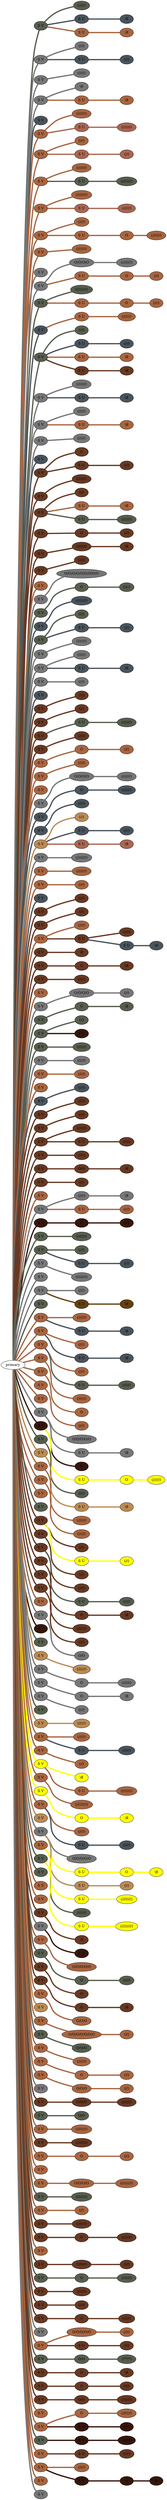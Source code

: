 graph {
 graph [rankdir=LR]
"primary" -- "1" [penwidth=5,color="#575E4E"]
"1" [label="S V", style=filled, fillcolor="#575E4E"]
"1" -- "1:0" [penwidth=5,color="#575E4E"]
"1:0" [label="(/////)", style=filled, fillcolor="#575E4E"]
"1" -- "1s1" [penwidth=5,color="#4A545C"]
"1s1" [label="S U", style=filled, fillcolor="#4A545C"]
"1s1" -- "1s1:0" [penwidth=5,color="#4A545C"]
"1s1:0" [label="/8", style=filled, fillcolor="#4A545C"]
"1" -- "1s2" [penwidth=5,color="#A86540"]
"1s2" [label="S U", style=filled, fillcolor="#A86540"]
"1s2" -- "1s2:0" [penwidth=5,color="#A86540"]
"1s2:0" [label="/8", style=filled, fillcolor="#A86540"]
"primary" -- "2" [penwidth=5,color="#777777"]
"2" [label="S V", style=filled, fillcolor="#777777"]
"2" -- "2:0" [penwidth=5,color="#777777"]
"2:0" [label="(///)", style=filled, fillcolor="#777777"]
"2" -- "2s1" [penwidth=5,color="#4A545C"]
"2s1" [label="S U", style=filled, fillcolor="#4A545C"]
"2s1" -- "2s1:0" [penwidth=5,color="#4A545C"]
"2s1:0" [label="(//)", style=filled, fillcolor="#4A545C"]
"primary" -- "3" [penwidth=5,color="#777777"]
"3" [label="S V", style=filled, fillcolor="#777777"]
"3" -- "3:0" [penwidth=5,color="#777777"]
"3:0" [label="(/////)", style=filled, fillcolor="#777777"]
"primary" -- "4" [penwidth=5,color="#777777"]
"4" [label="S V", style=filled, fillcolor="#777777"]
"4" -- "4:0" [penwidth=5,color="#777777"]
"4:0" [label="\\8", style=filled, fillcolor="#777777"]
"4" -- "4s1" [penwidth=5,color="#A86540"]
"4s1" [label="S U", style=filled, fillcolor="#A86540"]
"4s1" -- "4s1:0" [penwidth=5,color="#A86540"]
"4s1:0" [label="\\8", style=filled, fillcolor="#A86540"]
"primary" -- "5" [penwidth=5,color="#4A545C"]
"5" [label="S V", style=filled, fillcolor="#4A545C"]
"primary" -- "6" [penwidth=5,color="#A86540"]
"6" [label="S V", style=filled, fillcolor="#A86540"]
"6" -- "6:0" [penwidth=5,color="#A86540"]
"6:0" [label="(///////)", style=filled, fillcolor="#A86540"]
"6" -- "6s1" [penwidth=5,color="#AA6651"]
"6s1" [label="S U", style=filled, fillcolor="#AA6651"]
"6s1" -- "6s1:0" [penwidth=5,color="#AA6651"]
"6s1:0" [label="(///////)", style=filled, fillcolor="#AA6651"]
"primary" -- "7" [penwidth=5,color="#A86540"]
"7" [label="S V", style=filled, fillcolor="#A86540"]
"7" -- "7:0" [penwidth=5,color="#A86540"]
"7:0" [label="(///)", style=filled, fillcolor="#A86540"]
"7" -- "7s1" [penwidth=5,color="#AA6651"]
"7s1" [label="S U", style=filled, fillcolor="#AA6651"]
"7s1" -- "7s1:0" [penwidth=5,color="#AA6651"]
"7s1:0" [label="(//)", style=filled, fillcolor="#AA6651"]
"primary" -- "8" [penwidth=5,color="#A86540"]
"8" [label="S V", style=filled, fillcolor="#A86540"]
"8" -- "8:0" [penwidth=5,color="#A86540"]
"8:0" [label="(///////)", style=filled, fillcolor="#A86540"]
"8" -- "8s1" [penwidth=5,color="#575E4E"]
"8s1" [label="S U", style=filled, fillcolor="#575E4E"]
"8s1" -- "8s1:0" [penwidth=5,color="#575E4E"]
"8s1:0" [label="(////////)", style=filled, fillcolor="#575E4E"]
"primary" -- "9" [penwidth=5,color="#A86540"]
"9" [label="S V", style=filled, fillcolor="#A86540"]
"9" -- "9:0" [penwidth=5,color="#A86540"]
"9:0" [label="(////////)", style=filled, fillcolor="#A86540"]
"9" -- "9s1" [penwidth=5,color="#AA6651"]
"9s1" [label="S U", style=filled, fillcolor="#AA6651"]
"9s1" -- "9s1:0" [penwidth=5,color="#AA6651"]
"9s1:0" [label="(//////)", style=filled, fillcolor="#AA6651"]
"primary" -- "10" [penwidth=5,color="#A86540"]
"10" [label="S V", style=filled, fillcolor="#A86540"]
"10" -- "10:0" [penwidth=5,color="#A86540"]
"10:0" [label="(////)", style=filled, fillcolor="#A86540"]
"10" -- "10s1" [penwidth=5,color="#A86540"]
"10s1" [label="S U", style=filled, fillcolor="#A86540"]
"10s1" -- "10s1:0" [penwidth=5,color="#A86540"]
"10s1:0" [label="O", style=filled, fillcolor="#A86540"]
"10s1:0" -- "10s1:1" [penwidth=5,color="#A86540"]
"10s1:1" [label="(///////)", style=filled, fillcolor="#A86540"]
"primary" -- "11" [penwidth=5,color="#A86540"]
"11" [label="S V", style=filled, fillcolor="#A86540"]
"11" -- "11:0" [penwidth=5,color="#A86540"]
"11:0" [label="(///////)", style=filled, fillcolor="#A86540"]
"primary" -- "12" [penwidth=5,color="#777777"]
"12" [label="S V", style=filled, fillcolor="#777777"]
"primary" -- "13" [penwidth=5,color="#777777"]
"13" [label="S V", style=filled, fillcolor="#777777"]
"13" -- "13:0" [penwidth=5,color="#777777"]
"13:0" [label="O/O/O/O", style=filled, fillcolor="#777777"]
"13:0" -- "13:1" [penwidth=5,color="#777777"]
"13:1" [label="(////////)", style=filled, fillcolor="#777777"]
"13" -- "13s1" [penwidth=5,color="#A86540"]
"13s1" [label="S U", style=filled, fillcolor="#A86540"]
"13s1" -- "13s1:0" [penwidth=5,color="#A86540"]
"13s1:0" [label="O", style=filled, fillcolor="#A86540"]
"13s1:0" -- "13s1:1" [penwidth=5,color="#A86540"]
"13s1:1" [label="(//)", style=filled, fillcolor="#A86540"]
"primary" -- "14" [penwidth=5,color="#575E4E"]
"14" [label="S V", style=filled, fillcolor="#575E4E"]
"14" -- "14:0" [penwidth=5,color="#575E4E"]
"14:0" [label="(/////////)", style=filled, fillcolor="#575E4E"]
"14" -- "14s1" [penwidth=5,color="#A86540"]
"14s1" [label="S U", style=filled, fillcolor="#A86540"]
"14s1" -- "14s1:0" [penwidth=5,color="#A86540"]
"14s1:0" [label="O", style=filled, fillcolor="#A86540"]
"14s1:0" -- "14s1:1" [penwidth=5,color="#A86540"]
"14s1:1" [label="(///)", style=filled, fillcolor="#A86540"]
"primary" -- "15" [penwidth=5,color="#4A545C"]
"15" [label="S V", style=filled, fillcolor="#4A545C"]
"15" -- "15s1" [penwidth=5,color="#A86540"]
"15s1" [label="S U", style=filled, fillcolor="#A86540"]
"15s1" -- "15s1:0" [penwidth=5,color="#A86540"]
"15s1:0" [label="(//////)", style=filled, fillcolor="#A86540"]
"primary" -- "16" [penwidth=5,color="#575E4E"]
"16" [label="S V", style=filled, fillcolor="#575E4E"]
"16" -- "16:0" [penwidth=5,color="#575E4E"]
"16:0" [label="(///)", style=filled, fillcolor="#575E4E"]
"16" -- "16s1" [penwidth=5,color="#4A545C"]
"16s1" [label="S U", style=filled, fillcolor="#4A545C"]
"16s1" -- "16s1:0" [penwidth=5,color="#4A545C"]
"16s1:0" [label="(///)", style=filled, fillcolor="#4A545C"]
"16" -- "16s2" [penwidth=5,color="#A86540"]
"16s2" [label="S U", style=filled, fillcolor="#A86540"]
"16s2" -- "16s2:0" [penwidth=5,color="#A86540"]
"16s2:0" [label="\\8", style=filled, fillcolor="#A86540"]
"16" -- "16s3" [penwidth=5,color="#673923"]
"16s3" [label="S U", style=filled, fillcolor="#673923"]
"16s3" -- "16s3:0" [penwidth=5,color="#673923"]
"16s3:0" [label="\\8", style=filled, fillcolor="#673923"]
"primary" -- "17" [penwidth=5,color="#777777"]
"17" [label="S V", style=filled, fillcolor="#777777"]
"17" -- "17:0" [penwidth=5,color="#777777"]
"17:0" [label="(///////)", style=filled, fillcolor="#777777"]
"17" -- "17s1" [penwidth=5,color="#4A545C"]
"17s1" [label="S U", style=filled, fillcolor="#4A545C"]
"17s1" -- "17s1:0" [penwidth=5,color="#4A545C"]
"17s1:0" [label="\\8", style=filled, fillcolor="#4A545C"]
"primary" -- "18" [penwidth=5,color="#777777"]
"18" [label="S V", style=filled, fillcolor="#777777"]
"18" -- "18:0" [penwidth=5,color="#777777"]
"18:0" [label="(/////)", style=filled, fillcolor="#777777"]
"18" -- "18s1" [penwidth=5,color="#A86540"]
"18s1" [label="S U", style=filled, fillcolor="#A86540"]
"18s1" -- "18s1:0" [penwidth=5,color="#A86540"]
"18s1:0" [label="\\8", style=filled, fillcolor="#A86540"]
"primary" -- "19" [penwidth=5,color="#777777"]
"19" [label="S V", style=filled, fillcolor="#777777"]
"19" -- "19:0" [penwidth=5,color="#777777"]
"19:0" [label="(/////)", style=filled, fillcolor="#777777"]
"primary" -- "20" [penwidth=5,color="#4A545C"]
"20" [label="S V", style=filled, fillcolor="#4A545C"]
"primary" -- "21" [penwidth=5,color="#673923"]
"21" [label="S V", style=filled, fillcolor="#673923"]
"21" -- "21:0" [penwidth=5,color="#673923"]
"21:0" [label="O", style=filled, fillcolor="#673923"]
"21" -- "21s1" [penwidth=5,color="#673923"]
"21s1" [label="S U", style=filled, fillcolor="#673923"]
"21s1" -- "21s1:0" [penwidth=5,color="#673923"]
"21s1:0" [label="(//)", style=filled, fillcolor="#673923"]
"primary" -- "22" [penwidth=5,color="#673923"]
"22" [label="S V", style=filled, fillcolor="#673923"]
"22" -- "22:0" [penwidth=5,color="#673923"]
"22:0" [label="(///////)", style=filled, fillcolor="#673923"]
"primary" -- "23" [penwidth=5,color="#673923"]
"23" [label="S V", style=filled, fillcolor="#673923"]
"23" -- "23:0" [penwidth=5,color="#673923"]
"23:0" [label="(//)", style=filled, fillcolor="#673923"]
"23" -- "23s1" [penwidth=5,color="#A86540"]
"23s1" [label="S U", style=filled, fillcolor="#A86540"]
"23s1" -- "23s1:0" [penwidth=5,color="#A86540"]
"23s1:0" [label="\\8", style=filled, fillcolor="#A86540"]
"23" -- "23s2" [penwidth=5,color="#575E4E"]
"23s2" [label="S U", style=filled, fillcolor="#575E4E"]
"23s2" -- "23s2:0" [penwidth=5,color="#575E4E"]
"23s2:0" [label="(///////)", style=filled, fillcolor="#575E4E"]
"primary" -- "24" [penwidth=5,color="#673923"]
"24" [label="S V", style=filled, fillcolor="#673923"]
"24" -- "24:0" [penwidth=5,color="#673923"]
"24:0" [label="O", style=filled, fillcolor="#673923"]
"24:0" -- "24:1" [penwidth=5,color="#673923"]
"24:1" [label="(//)", style=filled, fillcolor="#673923"]
"primary" -- "25" [penwidth=5,color="#673923"]
"25" [label="S V", style=filled, fillcolor="#673923"]
"25" -- "25:0" [penwidth=5,color="#673923"]
"25:0" [label="O/O/O", style=filled, fillcolor="#673923"]
"25:0" -- "25:1" [penwidth=5,color="#673923"]
"25:1" [label="\\8", style=filled, fillcolor="#673923"]
"primary" -- "26" [penwidth=5,color="#673923"]
"26" [label="S V", style=filled, fillcolor="#673923"]
"26" -- "26:0" [penwidth=5,color="#673923"]
"26:0" [label="(////)", style=filled, fillcolor="#673923"]
"primary" -- "27" [penwidth=5,color="#A86540"]
"27" [label="S V", style=filled, fillcolor="#A86540"]
"primary" -- "28" [penwidth=5,color="#777777"]
"28" [label="S V", style=filled, fillcolor="#777777"]
"28" -- "28:0" [penwidth=5,color="#777777"]
"28:0" [label="O/O/O/O/O/O/O/O/O", style=filled, fillcolor="#777777"]
"primary" -- "29" [penwidth=5,color="#575E4E"]
"29" [label="S V", style=filled, fillcolor="#575E4E"]
"29" -- "29:0" [penwidth=5,color="#575E4E"]
"29:0" [label="O", style=filled, fillcolor="#575E4E"]
"29:0" -- "29:1" [penwidth=5,color="#575E4E"]
"29:1" [label="(////)", style=filled, fillcolor="#575E4E"]
"primary" -- "30" [penwidth=5,color="#4A545C"]
"30" [label="S V", style=filled, fillcolor="#4A545C"]
"30" -- "30:0" [penwidth=5,color="#4A545C"]
"30:0" [label="(////////)", style=filled, fillcolor="#4A545C"]
"primary" -- "31" [penwidth=5,color="#575E4E"]
"31" [label="S V", style=filled, fillcolor="#575E4E"]
"31" -- "31:0" [penwidth=5,color="#575E4E"]
"31:0" [label="(///)", style=filled, fillcolor="#575E4E"]
"31" -- "31s1" [penwidth=5,color="#4A545C"]
"31s1" [label="S U", style=filled, fillcolor="#4A545C"]
"31s1" -- "31s1:0" [penwidth=5,color="#4A545C"]
"31s1:0" [label="(//)", style=filled, fillcolor="#4A545C"]
"primary" -- "32" [penwidth=5,color="#777777"]
"32" [label="S V", style=filled, fillcolor="#777777"]
"32" -- "32:0" [penwidth=5,color="#777777"]
"32:0" [label="(///////)", style=filled, fillcolor="#777777"]
"primary" -- "33" [penwidth=5,color="#777777"]
"33" [label="S V", style=filled, fillcolor="#777777"]
"33" -- "33:0" [penwidth=5,color="#777777"]
"33:0" [label="(/////)", style=filled, fillcolor="#777777"]
"33" -- "33s1" [penwidth=5,color="#4A545C"]
"33s1" [label="S U", style=filled, fillcolor="#4A545C"]
"33s1" -- "33s1:0" [penwidth=5,color="#4A545C"]
"33s1:0" [label="/8", style=filled, fillcolor="#4A545C"]
"primary" -- "34" [penwidth=5,color="#777777"]
"34" [label="S V", style=filled, fillcolor="#777777"]
"34" -- "34:0" [penwidth=5,color="#777777"]
"34:0" [label="(///)", style=filled, fillcolor="#777777"]
"primary" -- "35" [penwidth=5,color="#4A545C"]
"35" [label="S V", style=filled, fillcolor="#4A545C"]
"primary" -- "36" [penwidth=5,color="#673923"]
"36" [label="S V", style=filled, fillcolor="#673923"]
"36" -- "36:0" [penwidth=5,color="#673923"]
"36:0" [label="(///)", style=filled, fillcolor="#673923"]
"primary" -- "37" [penwidth=5,color="#673923"]
"37" [label="S V", style=filled, fillcolor="#673923"]
"37" -- "37:0" [penwidth=5,color="#673923"]
"37:0" [label="(//)", style=filled, fillcolor="#673923"]
"primary" -- "38" [penwidth=5,color="#673923"]
"38" [label="S V", style=filled, fillcolor="#673923"]
"38" -- "38s1" [penwidth=5,color="#575E4E"]
"38s1" [label="S U", style=filled, fillcolor="#575E4E"]
"38s1" -- "38s1:0" [penwidth=5,color="#575E4E"]
"38s1:0" [label="(///////)", style=filled, fillcolor="#575E4E"]
"primary" -- "39" [penwidth=5,color="#673923"]
"39" [label="S V", style=filled, fillcolor="#673923"]
"39" -- "39:0" [penwidth=5,color="#673923"]
"39:0" [label="(////)", style=filled, fillcolor="#673923"]
"primary" -- "40" [penwidth=5,color="#A86540"]
"40" [label="S V", style=filled, fillcolor="#A86540"]
"40" -- "40:0" [penwidth=5,color="#A86540"]
"40:0" [label="O", style=filled, fillcolor="#A86540"]
"40:0" -- "40:1" [penwidth=5,color="#A86540"]
"40:1" [label="(//)", style=filled, fillcolor="#A86540"]
"primary" -- "41" [penwidth=5,color="#A86540"]
"41" [label="S V", style=filled, fillcolor="#A86540"]
"41" -- "41:0" [penwidth=5,color="#A86540"]
"41:0" [label="(////)", style=filled, fillcolor="#A86540"]
"primary" -- "42" [penwidth=5,color="#A86540"]
"42" [label="S V", style=filled, fillcolor="#A86540"]
"primary" -- "43" [penwidth=5,color="#777777"]
"43" [label="S V", style=filled, fillcolor="#777777"]
"43" -- "43:0" [penwidth=5,color="#777777"]
"43:0" [label="O/O/O/O", style=filled, fillcolor="#777777"]
"43:0" -- "43:1" [penwidth=5,color="#777777"]
"43:1" [label="(///////)", style=filled, fillcolor="#777777"]
"primary" -- "44" [penwidth=5,color="#4A545C"]
"44" [label="S V", style=filled, fillcolor="#4A545C"]
"44" -- "44:0" [penwidth=5,color="#4A545C"]
"44:0" [label="O", style=filled, fillcolor="#4A545C"]
"44:0" -- "44:1" [penwidth=5,color="#4A545C"]
"44:1" [label="(//////)", style=filled, fillcolor="#4A545C"]
"primary" -- "45" [penwidth=5,color="#4A545C"]
"45" [label="S V", style=filled, fillcolor="#4A545C"]
"45" -- "45:0" [penwidth=5,color="#4A545C"]
"45:0" [label="(////)", style=filled, fillcolor="#4A545C"]
"primary" -- "46" [penwidth=5,color="#BB8B54"]
"46" [label="S V", style=filled, fillcolor="#BB8B54"]
"46" -- "46:0" [penwidth=5,color="#BB8B54"]
"46:0" [label="(//)", style=filled, fillcolor="#BB8B54"]
"46" -- "46s1" [penwidth=5,color="#4A545C"]
"46s1" [label="S U", style=filled, fillcolor="#4A545C"]
"46s1" -- "46s1:0" [penwidth=5,color="#4A545C"]
"46s1:0" [label="(///)", style=filled, fillcolor="#4A545C"]
"46" -- "46s2" [penwidth=5,color="#AA6651"]
"46s2" [label="S U", style=filled, fillcolor="#AA6651"]
"46s2" -- "46s2:0" [penwidth=5,color="#AA6651"]
"46s2:0" [label="\\8", style=filled, fillcolor="#AA6651"]
"primary" -- "47" [penwidth=5,color="#777777"]
"47" [label="S V", style=filled, fillcolor="#777777"]
"47" -- "47:0" [penwidth=5,color="#777777"]
"47:0" [label="(////////)", style=filled, fillcolor="#777777"]
"primary" -- "48" [penwidth=5,color="#A86540"]
"48" [label="S V", style=filled, fillcolor="#A86540"]
"48" -- "48:0" [penwidth=5,color="#A86540"]
"48:0" [label="(///////)", style=filled, fillcolor="#A86540"]
"primary" -- "49" [penwidth=5,color="#A86540"]
"49" [label="S V", style=filled, fillcolor="#A86540"]
"49" -- "49:0" [penwidth=5,color="#A86540"]
"49:0" [label="(///)", style=filled, fillcolor="#A86540"]
"primary" -- "50" [penwidth=5,color="#4A545C"]
"50" [label="S V", style=filled, fillcolor="#4A545C"]
"primary" -- "51" [penwidth=5,color="#673923"]
"51" [label="S V", style=filled, fillcolor="#673923"]
"51" -- "51:0" [penwidth=5,color="#673923"]
"51:0" [label="(///)", style=filled, fillcolor="#673923"]
"primary" -- "52" [penwidth=5,color="#673923"]
"52" [label="S V", style=filled, fillcolor="#673923"]
"52" -- "52:0" [penwidth=5,color="#673923"]
"52:0" [label="(//)", style=filled, fillcolor="#673923"]
"primary" -- "53" [penwidth=5,color="#A86540"]
"53" [label="S V", style=filled, fillcolor="#A86540"]
"53" -- "53:0" [penwidth=5,color="#A86540"]
"53:0" [label="(////)", style=filled, fillcolor="#A86540"]
"53" -- "53s1" [penwidth=5,color="#673923"]
"53s1" [label="S U", style=filled, fillcolor="#673923"]
"53s1" -- "53s1:0" [penwidth=5,color="#673923"]
"53s1:0" [label="(////)", style=filled, fillcolor="#673923"]
"53s1" -- "53s1s1" [penwidth=5,color="#4A545C"]
"53s1s1" [label="S U", style=filled, fillcolor="#4A545C"]
"53s1s1" -- "53s1s1:0" [penwidth=5,color="#4A545C"]
"53s1s1:0" [label="\\8", style=filled, fillcolor="#4A545C"]
"primary" -- "54" [penwidth=5,color="#673923"]
"54" [label="S V", style=filled, fillcolor="#673923"]
"54" -- "54:0" [penwidth=5,color="#673923"]
"54:0" [label="\\8", style=filled, fillcolor="#673923"]
"primary" -- "55" [penwidth=5,color="#673923"]
"55" [label="S V", style=filled, fillcolor="#673923"]
"55" -- "55:0" [penwidth=5,color="#673923"]
"55:0" [label="O", style=filled, fillcolor="#673923"]
"55:0" -- "55:1" [penwidth=5,color="#673923"]
"55:1" [label="\\8", style=filled, fillcolor="#673923"]
"primary" -- "56" [penwidth=5,color="#673923"]
"56" [label="S V", style=filled, fillcolor="#673923"]
"56" -- "56:0" [penwidth=5,color="#673923"]
"56:0" [label="(////)", style=filled, fillcolor="#673923"]
"primary" -- "57" [penwidth=5,color="#A86540"]
"57" [label="S V", style=filled, fillcolor="#A86540"]
"primary" -- "58" [penwidth=5,color="#777777"]
"58" [label="S V", style=filled, fillcolor="#777777"]
"58" -- "58:0" [penwidth=5,color="#777777"]
"58:0" [label="O/O/O/O", style=filled, fillcolor="#777777"]
"58:0" -- "58:1" [penwidth=5,color="#777777"]
"58:1" [label="(//)", style=filled, fillcolor="#777777"]
"primary" -- "59" [penwidth=5,color="#575E4E"]
"59" [label="S V", style=filled, fillcolor="#575E4E"]
"59" -- "59:0" [penwidth=5,color="#575E4E"]
"59:0" [label="O", style=filled, fillcolor="#575E4E"]
"59:0" -- "59:1" [penwidth=5,color="#575E4E"]
"59:1" [label="\\8", style=filled, fillcolor="#575E4E"]
"primary" -- "60" [penwidth=5,color="#575E4E"]
"60" [label="S V", style=filled, fillcolor="#575E4E"]
"60" -- "60:0" [penwidth=5,color="#575E4E"]
"60:0" [label="(//)", style=filled, fillcolor="#575E4E"]
"60" -- "60s1" [penwidth=5,color="#35170C"]
"60s1" [label="S U", style=filled, fillcolor="#35170C"]
"primary" -- "61" [penwidth=5,color="#575E4E"]
"61" [label="S V", style=filled, fillcolor="#575E4E"]
"61" -- "61:0" [penwidth=5,color="#575E4E"]
"61:0" [label="(//////)", style=filled, fillcolor="#575E4E"]
"primary" -- "62" [penwidth=5,color="#777777"]
"62" [label="S V", style=filled, fillcolor="#777777"]
"62" -- "62:0" [penwidth=5,color="#777777"]
"62:0" [label="(/////)", style=filled, fillcolor="#777777"]
"primary" -- "63" [penwidth=5,color="#A86540"]
"63" [label="S V", style=filled, fillcolor="#A86540"]
"63" -- "63:0" [penwidth=5,color="#A86540"]
"63:0" [label="(////)", style=filled, fillcolor="#A86540"]
"primary" -- "64" [penwidth=5,color="#A86540"]
"64" [label="S V", style=filled, fillcolor="#A86540"]
"primary" -- "65" [penwidth=5,color="#4A545C"]
"65" [label="S V", style=filled, fillcolor="#4A545C"]
"65" -- "65:0" [penwidth=5,color="#4A545C"]
"65:0" [label="(////)", style=filled, fillcolor="#4A545C"]
"primary" -- "66" [penwidth=5,color="#673923"]
"66" [label="S V", style=filled, fillcolor="#673923"]
"66" -- "66:0" [penwidth=5,color="#673923"]
"66:0" [label="(////)", style=filled, fillcolor="#673923"]
"primary" -- "67" [penwidth=5,color="#673923"]
"67" [label="S V", style=filled, fillcolor="#673923"]
"67" -- "67:0" [penwidth=5,color="#673923"]
"67:0" [label="(///)", style=filled, fillcolor="#673923"]
"primary" -- "68" [penwidth=5,color="#673923"]
"68" [label="S V", style=filled, fillcolor="#673923"]
"68" -- "68:0" [penwidth=5,color="#673923"]
"68:0" [label="(//////)", style=filled, fillcolor="#673923"]
"68" -- "68s1" [penwidth=5,color="#673923"]
"68s1" [label="S U", style=filled, fillcolor="#673923"]
"68s1" -- "68s1:0" [penwidth=5,color="#673923"]
"68s1:0" [label="(////)", style=filled, fillcolor="#673923"]
"primary" -- "69" [penwidth=5,color="#673923"]
"69" [label="S V", style=filled, fillcolor="#673923"]
"69" -- "69:0" [penwidth=5,color="#673923"]
"69:0" [label="(////)", style=filled, fillcolor="#673923"]
"primary" -- "70" [penwidth=5,color="#673923"]
"70" [label="S V", style=filled, fillcolor="#673923"]
"70" -- "70:0" [penwidth=5,color="#673923"]
"70:0" [label="O/O", style=filled, fillcolor="#673923"]
"70:0" -- "70:1" [penwidth=5,color="#673923"]
"70:1" [label="/8", style=filled, fillcolor="#673923"]
"primary" -- "71" [penwidth=5,color="#673923"]
"71" [label="S V", style=filled, fillcolor="#673923"]
"71" -- "71:0" [penwidth=5,color="#673923"]
"71:0" [label="(//)", style=filled, fillcolor="#673923"]
"primary" -- "72" [penwidth=5,color="#A86540"]
"72" [label="S V", style=filled, fillcolor="#A86540"]
"primary" -- "73" [penwidth=5,color="#777777"]
"73" [label="S V", style=filled, fillcolor="#777777"]
"73" -- "73:0" [penwidth=5,color="#777777"]
"73:0" [label="(////)", style=filled, fillcolor="#777777"]
"73:0" -- "73:1" [penwidth=5,color="#777777"]
"73:1" [label="\\8", style=filled, fillcolor="#777777"]
"73" -- "73s1" [penwidth=5,color="#A86540"]
"73s1" [label="S U", style=filled, fillcolor="#A86540"]
"73s1" -- "73s1:0" [penwidth=5,color="#A86540"]
"73s1:0" [label="(///)", style=filled, fillcolor="#A86540"]
"primary" -- "74" [penwidth=5,color="#35170C"]
"74" [label="S V", style=filled, fillcolor="#35170C"]
"74" -- "74:0" [penwidth=5,color="#35170C"]
"74:0" [label="O", style=filled, fillcolor="#35170C"]
"74:0" -- "74:1" [penwidth=5,color="#35170C"]
"74:1" [label="(//)", style=filled, fillcolor="#35170C"]
"primary" -- "75" [penwidth=5,color="#575E4E"]
"75" [label="S V", style=filled, fillcolor="#575E4E"]
"75" -- "75:0" [penwidth=5,color="#575E4E"]
"75:0" [label="(///////)", style=filled, fillcolor="#575E4E"]
"primary" -- "76" [penwidth=5,color="#575E4E"]
"76" [label="S V", style=filled, fillcolor="#575E4E"]
"76" -- "76:0" [penwidth=5,color="#575E4E"]
"76:0" [label="(///)", style=filled, fillcolor="#575E4E"]
"76" -- "76s1" [penwidth=5,color="#4A545C"]
"76s1" [label="S U", style=filled, fillcolor="#4A545C"]
"76s1" -- "76s1:0" [penwidth=5,color="#4A545C"]
"76s1:0" [label="(//)", style=filled, fillcolor="#4A545C"]
"primary" -- "77" [penwidth=5,color="#777777"]
"77" [label="S V", style=filled, fillcolor="#777777"]
"77" -- "77:0" [penwidth=5,color="#777777"]
"77:0" [label="(////////)", style=filled, fillcolor="#777777"]
"primary" -- "78" [penwidth=5,color="#777777"]
"78" [label="S V", style=filled, fillcolor="#777777"]
"primary" -- "79" [penwidth=5,color="#777777"]
"79" [label="S V", style=filled, fillcolor="#777777"]
"79" -- "79:0" [penwidth=5,color="#777777"]
"79:0" [label="(///)", style=filled, fillcolor="#777777"]
"79" -- "79s1" [penwidth=5,color="#64400F"]
"79s1" [label="S U", style=filled, fillcolor="#64400F"]
"79s1" -- "79s1:0" [penwidth=5,color="#64400F"]
"79s1:0" [label="\\8", style=filled, fillcolor="#64400F"]
"primary" -- "80" [penwidth=5,color="#575E4E"]
"80" [label="S V", style=filled, fillcolor="#575E4E"]
"primary" -- "81" [penwidth=5,color="#A86540"]
"81" [label="S V", style=filled, fillcolor="#A86540"]
"81" -- "81:0" [penwidth=5,color="#A86540"]
"81:0" [label="(//////)", style=filled, fillcolor="#A86540"]
"81" -- "81s1" [penwidth=5,color="#4A545C"]
"81s1" [label="S U", style=filled, fillcolor="#4A545C"]
"81s1" -- "81s1:0" [penwidth=5,color="#4A545C"]
"81s1:0" [label="\\8", style=filled, fillcolor="#4A545C"]
"primary" -- "82" [penwidth=5,color="#A86540"]
"82" [label="S V", style=filled, fillcolor="#A86540"]
"82" -- "82:0" [penwidth=5,color="#A86540"]
"82:0" [label="(///)", style=filled, fillcolor="#A86540"]
"82" -- "82s1" [penwidth=5,color="#4A545C"]
"82s1" [label="S U", style=filled, fillcolor="#4A545C"]
"82s1" -- "82s1:0" [penwidth=5,color="#4A545C"]
"82s1:0" [label="\\8", style=filled, fillcolor="#4A545C"]
"primary" -- "83" [penwidth=5,color="#A86540"]
"83" [label="S V", style=filled, fillcolor="#A86540"]
"83" -- "83:0" [penwidth=5,color="#A86540"]
"83:0" [label="(///)", style=filled, fillcolor="#A86540"]
"83" -- "83s1" [penwidth=5,color="#575E4E"]
"83s1" [label="S U", style=filled, fillcolor="#575E4E"]
"83s1" -- "83s1:0" [penwidth=5,color="#575E4E"]
"83s1:0" [label="(/////)", style=filled, fillcolor="#575E4E"]
"primary" -- "84" [penwidth=5,color="#A86540"]
"84" [label="S V", style=filled, fillcolor="#A86540"]
"84" -- "84:0" [penwidth=5,color="#A86540"]
"84:0" [label="(//////)", style=filled, fillcolor="#A86540"]
"primary" -- "85" [penwidth=5,color="#A86540"]
"85" [label="S V", style=filled, fillcolor="#A86540"]
"85" -- "85:0" [penwidth=5,color="#A86540"]
"85:0" [label="O", style=filled, fillcolor="#A86540"]
"primary" -- "86" [penwidth=5,color="#A86540"]
"86" [label="S V", style=filled, fillcolor="#A86540"]
"86" -- "86:0" [penwidth=5,color="#A86540"]
"86:0" [label="(///)", style=filled, fillcolor="#A86540"]
"primary" -- "87" [penwidth=5,color="#A86540"]
"87" [label="S V", style=filled, fillcolor="#A86540"]
"primary" -- "88" [penwidth=5,color="#777777"]
"88" [label="S V", style=filled, fillcolor="#777777"]
"88" -- "88:0" [penwidth=5,color="#777777"]
"88:0" [label="O/O/O/O/O", style=filled, fillcolor="#777777"]
"88" -- "88s1" [penwidth=5,color="#777777"]
"88s1" [label="S U", style=filled, fillcolor="#777777"]
"88s1" -- "88s1:0" [penwidth=5,color="#777777"]
"88s1:0" [label="\\8", style=filled, fillcolor="#777777"]
"primary" -- "89" [penwidth=5,color="#35170C"]
"89" [label="S V", style=filled, fillcolor="#35170C"]
"89" -- "89:0" [penwidth=5,color="#35170C"]
"89:0" [label="O", style=filled, fillcolor="#35170C"]
"89" -- "89s1" [penwidth=5,color=yellow]
"89s1" [label="S U", style=filled, fillcolor=yellow]
"89s1" -- "89s1:0" [penwidth=5,color=yellow]
"89s1:0" [label="O", style=filled, fillcolor=yellow]
"89s1:0" -- "89s1:1" [penwidth=5,color=yellow]
"89s1:1" [label="(//////)", style=filled, fillcolor=yellow]
"primary" -- "90" [penwidth=5,color="#575E4E"]
"90" [label="S V", style=filled, fillcolor="#575E4E"]
"90" -- "90:0" [penwidth=5,color="#575E4E"]
"90:0" [label="(///)", style=filled, fillcolor="#575E4E"]
"primary" -- "91" [penwidth=5,color="#BB8B54"]
"91" [label="S V", style=filled, fillcolor="#BB8B54"]
"91" -- "91s1" [penwidth=5,color="#BB8B54"]
"91s1" [label="S U", style=filled, fillcolor="#BB8B54"]
"91s1" -- "91s1:0" [penwidth=5,color="#BB8B54"]
"91s1:0" [label="\\8", style=filled, fillcolor="#BB8B54"]
"primary" -- "92" [penwidth=5,color="#A86540"]
"92" [label="S V", style=filled, fillcolor="#A86540"]
"92" -- "92:0" [penwidth=5,color="#A86540"]
"92:0" [label="(//////)", style=filled, fillcolor="#A86540"]
"primary" -- "93" [penwidth=5,color="#A86540"]
"93" [label="S V", style=filled, fillcolor="#A86540"]
"93" -- "93:0" [penwidth=5,color="#A86540"]
"93:0" [label="(/////)", style=filled, fillcolor="#A86540"]
"primary" -- "94" [penwidth=5,color="#A86540"]
"94" [label="S V", style=filled, fillcolor="#A86540"]
"primary" -- "95" [penwidth=5,color="#575E4E"]
"95" [label="S V", style=filled, fillcolor="#575E4E"]
"primary" -- "96" [penwidth=5,color="#673923"]
"96" [label="S V", style=filled, fillcolor="#673923"]
"96" -- "96:0" [penwidth=5,color="#673923"]
"96:0" [label="(//)", style=filled, fillcolor="#673923"]
"96" -- "96s1" [penwidth=5,color=yellow]
"96s1" [label="S U", style=filled, fillcolor=yellow]
"96s1" -- "96s1:0" [penwidth=5,color=yellow]
"96s1:0" [label="(//)", style=filled, fillcolor=yellow]
"primary" -- "97" [penwidth=5,color="#673923"]
"97" [label="S V", style=filled, fillcolor="#673923"]
"97" -- "97:0" [penwidth=5,color="#673923"]
"97:0" [label="(//)", style=filled, fillcolor="#673923"]
"primary" -- "98" [penwidth=5,color="#673923"]
"98" [label="S V", style=filled, fillcolor="#673923"]
"98" -- "98:0" [penwidth=5,color="#673923"]
"98:0" [label="(////)", style=filled, fillcolor="#673923"]
"98" -- "98s1" [penwidth=5,color="#575E4E"]
"98s1" [label="S U", style=filled, fillcolor="#575E4E"]
"98s1" -- "98s1:0" [penwidth=5,color="#575E4E"]
"98s1:0" [label="(////)", style=filled, fillcolor="#575E4E"]
"primary" -- "99" [penwidth=5,color="#673923"]
"99" [label="S V", style=filled, fillcolor="#673923"]
"99" -- "99:0" [penwidth=5,color="#673923"]
"99:0" [label="O", style=filled, fillcolor="#673923"]
"99:0" -- "99:1" [penwidth=5,color="#673923"]
"99:1" [label="\\8", style=filled, fillcolor="#673923"]
"primary" -- "100" [penwidth=5,color="#673923"]
"100" [label="S V", style=filled, fillcolor="#673923"]
"100" -- "100:0" [penwidth=5,color="#673923"]
"100:0" [label="(//////)", style=filled, fillcolor="#673923"]
"primary" -- "101" [penwidth=5,color="#673923"]
"101" [label="S V", style=filled, fillcolor="#673923"]
"101" -- "101:0" [penwidth=5,color="#673923"]
"101:0" [label="(///)", style=filled, fillcolor="#673923"]
"primary" -- "102" [penwidth=5,color="#A86540"]
"102" [label="S V", style=filled, fillcolor="#A86540"]
"primary" -- "103" [penwidth=5,color="#777777"]
"103" [label="S V", style=filled, fillcolor="#777777"]
"103" -- "103:0" [penwidth=5,color="#777777"]
"103:0" [label="O/O", style=filled, fillcolor="#777777"]
"primary" -- "104" [penwidth=5,color="#35170C"]
"104" [label="S V", style=filled, fillcolor="#35170C"]
"primary" -- "105" [penwidth=5,color="#575E4E"]
"105" [label="S V", style=filled, fillcolor="#575E4E"]
"primary" -- "106" [penwidth=5,color="#BB8B54"]
"106" [label="S V", style=filled, fillcolor="#BB8B54"]
"106" -- "106:0" [penwidth=5,color="#BB8B54"]
"106:0" [label="(//////)", style=filled, fillcolor="#BB8B54"]
"primary" -- "107" [penwidth=5,color="#777777"]
"107" [label="S V", style=filled, fillcolor="#777777"]
"107" -- "107:0" [penwidth=5,color="#777777"]
"107:0" [label="O", style=filled, fillcolor="#777777"]
"107:0" -- "107:1" [penwidth=5,color="#777777"]
"107:1" [label="(//////)", style=filled, fillcolor="#777777"]
"primary" -- "108" [penwidth=5,color="#777777"]
"108" [label="S V", style=filled, fillcolor="#777777"]
"108" -- "108:0" [penwidth=5,color="#777777"]
"108:0" [label="O", style=filled, fillcolor="#777777"]
"108:0" -- "108:1" [penwidth=5,color="#777777"]
"108:1" [label="\\8", style=filled, fillcolor="#777777"]
"primary" -- "109" [penwidth=5,color="#777777"]
"109" [label="S V", style=filled, fillcolor="#777777"]
"109" -- "109:0" [penwidth=5,color="#777777"]
"109:0" [label="(///)", style=filled, fillcolor="#777777"]
"primary" -- "110" [penwidth=5,color="#575E4E"]
"110" [label="S V", style=filled, fillcolor="#575E4E"]
"primary" -- "111" [penwidth=5,color="#BB8B54"]
"111" [label="S V", style=filled, fillcolor="#BB8B54"]
"111" -- "111:0" [penwidth=5,color="#BB8B54"]
"111:0" [label="(/////)", style=filled, fillcolor="#BB8B54"]
"primary" -- "112" [penwidth=5,color="#A86540"]
"112" [label="S V", style=filled, fillcolor="#A86540"]
"112" -- "112:0" [penwidth=5,color="#A86540"]
"112:0" [label="(/////)", style=filled, fillcolor="#A86540"]
"112" -- "112s1" [penwidth=5,color="#4A545C"]
"112s1" [label="S U", style=filled, fillcolor="#4A545C"]
"112s1" -- "112s1:0" [penwidth=5,color="#4A545C"]
"112s1:0" [label="(/////)", style=filled, fillcolor="#4A545C"]
"primary" -- "113" [penwidth=5,color="#A86540"]
"113" [label="S V", style=filled, fillcolor="#A86540"]
"113" -- "113:0" [penwidth=5,color="#A86540"]
"113:0" [label="(//)", style=filled, fillcolor="#A86540"]
"primary" -- "114" [penwidth=5,color=yellow]
"114" [label="S V", style=filled, fillcolor=yellow]
"114" -- "114:0" [penwidth=5,color=yellow]
"114:0" [label="\\8", style=filled, fillcolor=yellow]
"114" -- "114s1" [penwidth=5,color="#A86540"]
"114s1" [label="S U", style=filled, fillcolor="#A86540"]
"114s1" -- "114s1:0" [penwidth=5,color="#A86540"]
"114s1:0" [label="(////////)", style=filled, fillcolor="#A86540"]
"primary" -- "115" [penwidth=5,color="#A86540"]
"115" [label="S V", style=filled, fillcolor="#A86540"]
"115" -- "115:0" [penwidth=5,color="#A86540"]
"115:0" [label="(/////////)", style=filled, fillcolor="#A86540"]
"primary" -- "116" [penwidth=5,color=yellow]
"116" [label="S V", style=filled, fillcolor=yellow]
"116" -- "116:0" [penwidth=5,color=yellow]
"116:0" [label="O", style=filled, fillcolor=yellow]
"116:0" -- "116:1" [penwidth=5,color=yellow]
"116:1" [label="\\8", style=filled, fillcolor=yellow]
"primary" -- "117" [penwidth=5,color="#A86540"]
"117" [label="S V", style=filled, fillcolor="#A86540"]
"117" -- "117:0" [penwidth=5,color="#A86540"]
"117:0" [label="(////)", style=filled, fillcolor="#A86540"]
"117" -- "117s1" [penwidth=5,color="#4A545C"]
"117s1" [label="S U", style=filled, fillcolor="#4A545C"]
"117s1" -- "117s1:0" [penwidth=5,color="#4A545C"]
"117s1:0" [label="(////)", style=filled, fillcolor="#4A545C"]
"primary" -- "118" [penwidth=5,color="#BB8B54"]
"118" [label="S V", style=filled, fillcolor="#BB8B54"]
"primary" -- "119" [penwidth=5,color="#777777"]
"119" [label="S V", style=filled, fillcolor="#777777"]
"119" -- "119:0" [penwidth=5,color="#777777"]
"119:0" [label="O/O/O/O/O", style=filled, fillcolor="#777777"]
"119" -- "119s1" [penwidth=5,color=yellow]
"119s1" [label="S U", style=filled, fillcolor=yellow]
"119s1" -- "119s1:0" [penwidth=5,color=yellow]
"119s1:0" [label="O", style=filled, fillcolor=yellow]
"119s1:0" -- "119s1:1" [penwidth=5,color=yellow]
"119s1:1" [label="\\8", style=filled, fillcolor=yellow]
"119" -- "119s2" [penwidth=5,color="#BB8B54"]
"119s2" [label="S U", style=filled, fillcolor="#BB8B54"]
"119s2" -- "119s2:0" [penwidth=5,color="#BB8B54"]
"119s2:0" [label="(//)", style=filled, fillcolor="#BB8B54"]
"primary" -- "120" [penwidth=5,color="#A86540"]
"120" [label="S V", style=filled, fillcolor="#A86540"]
"120" -- "120s1" [penwidth=5,color=yellow]
"120s1" [label="S U", style=filled, fillcolor=yellow]
"120s1" -- "120s1:0" [penwidth=5,color=yellow]
"120s1:0" [label="(////////)", style=filled, fillcolor=yellow]
"primary" -- "121" [penwidth=5,color="#575E4E"]
"121" [label="S V", style=filled, fillcolor="#575E4E"]
"121" -- "121:0" [penwidth=5,color="#575E4E"]
"121:0" [label="(//////)", style=filled, fillcolor="#575E4E"]
"121" -- "121s1" [penwidth=5,color=yellow]
"121s1" [label="S U", style=filled, fillcolor=yellow]
"121s1" -- "121s1:0" [penwidth=5,color=yellow]
"121s1:0" [label="(/////////)", style=filled, fillcolor=yellow]
"primary" -- "122" [penwidth=5,color="#575E4E"]
"122" [label="S V", style=filled, fillcolor="#575E4E"]
"primary" -- "123" [penwidth=5,color="#A86540"]
"123" [label="S V", style=filled, fillcolor="#A86540"]
"primary" -- "124" [penwidth=5,color="#A86540"]
"124" [label="S V", style=filled, fillcolor="#A86540"]
"primary" -- "125" [penwidth=5,color="#673923"]
"125" [label="S V", style=filled, fillcolor="#673923"]
"125" -- "125:0" [penwidth=5,color="#673923"]
"125:0" [label="/8", style=filled, fillcolor="#673923"]
"primary" -- "126" [penwidth=5,color="#777777"]
"126" [label="S V", style=filled, fillcolor="#777777"]
"126" -- "126s1" [penwidth=5,color="#35170C"]
"126s1" [label="Z U", style=filled, fillcolor="#35170C"]
"primary" -- "127" [penwidth=5,color="#A86540"]
"127" [label="S V", style=filled, fillcolor="#A86540"]
"127" -- "127:0" [penwidth=5,color="#A86540"]
"127:0" [label="O/O/O/O/O", style=filled, fillcolor="#A86540"]
"primary" -- "128" [penwidth=5,color="#575E4E"]
"128" [label="S V", style=filled, fillcolor="#575E4E"]
"128" -- "128:0" [penwidth=5,color="#575E4E"]
"128:0" [label="O", style=filled, fillcolor="#575E4E"]
"128:0" -- "128:1" [penwidth=5,color="#575E4E"]
"128:1" [label="(////)", style=filled, fillcolor="#575E4E"]
"primary" -- "129" [penwidth=5,color="#673923"]
"129" [label="S V", style=filled, fillcolor="#673923"]
"129" -- "129:0" [penwidth=5,color="#673923"]
"129:0" [label="O", style=filled, fillcolor="#673923"]
"primary" -- "130" [penwidth=5,color="#673923"]
"130" [label="S V", style=filled, fillcolor="#673923"]
"130" -- "130:0" [penwidth=5,color="#673923"]
"130:0" [label="O", style=filled, fillcolor="#673923"]
"130:0" -- "130:1" [penwidth=5,color="#673923"]
"130:1" [label="\\8", style=filled, fillcolor="#673923"]
"primary" -- "131" [penwidth=5,color="#A86540"]
"131" [label="S V", style=filled, fillcolor="#A86540"]
"131" -- "131:0" [penwidth=5,color="#A86540"]
"131:0" [label="O/O/O", style=filled, fillcolor="#A86540"]
"primary" -- "132" [penwidth=5,color="#BB8B54"]
"132" [label="S V", style=filled, fillcolor="#BB8B54"]
"primary" -- "133" [penwidth=5,color="#A86540"]
"133" [label="S V", style=filled, fillcolor="#A86540"]
"133" -- "133:0" [penwidth=5,color="#A86540"]
"133:0" [label="O/O/O/O/O/O/O", style=filled, fillcolor="#A86540"]
"133:0" -- "133:1" [penwidth=5,color="#A86540"]
"133:1" [label="(//)", style=filled, fillcolor="#A86540"]
"primary" -- "134" [penwidth=5,color="#575E4E"]
"134" [label="S V", style=filled, fillcolor="#575E4E"]
"134" -- "134:0" [penwidth=5,color="#575E4E"]
"134:0" [label="O/O/O", style=filled, fillcolor="#575E4E"]
"primary" -- "135" [penwidth=5,color="#A86540"]
"135" [label="S V", style=filled, fillcolor="#A86540"]
"135" -- "135:0" [penwidth=5,color="#A86540"]
"135:0" [label="(//////)", style=filled, fillcolor="#A86540"]
"primary" -- "136" [penwidth=5,color="#A86540"]
"136" [label="S V", style=filled, fillcolor="#A86540"]
"136" -- "136:0" [penwidth=5,color="#A86540"]
"136:0" [label="O", style=filled, fillcolor="#A86540"]
"136:0" -- "136:1" [penwidth=5,color="#A86540"]
"136:1" [label="(//)", style=filled, fillcolor="#A86540"]
"primary" -- "137" [penwidth=5,color="#A86540"]
"137" [label="S V", style=filled, fillcolor="#A86540"]
"137" -- "137:0" [penwidth=5,color="#A86540"]
"137:0" [label="O/O/O", style=filled, fillcolor="#A86540"]
"137:0" -- "137:1" [penwidth=5,color="#A86540"]
"137:1" [label="(//)", style=filled, fillcolor="#A86540"]
"primary" -- "138" [penwidth=5,color="#777777"]
"138" [label="S V", style=filled, fillcolor="#777777"]
"primary" -- "139" [penwidth=5,color="#673923"]
"139" [label="S V", style=filled, fillcolor="#673923"]
"139" -- "139:0" [penwidth=5,color="#673923"]
"139:0" [label="O/O/O", style=filled, fillcolor="#673923"]
"139:0" -- "139:1" [penwidth=5,color="#673923"]
"139:1" [label="(///////)", style=filled, fillcolor="#673923"]
"primary" -- "140" [penwidth=5,color="#575E4E"]
"140" [label="S V", style=filled, fillcolor="#575E4E"]
"140" -- "140:0" [penwidth=5,color="#575E4E"]
"140:0" [label="O/O", style=filled, fillcolor="#575E4E"]
"primary" -- "141" [penwidth=5,color="#A86540"]
"141" [label="S V", style=filled, fillcolor="#A86540"]
"141" -- "141:0" [penwidth=5,color="#A86540"]
"141:0" [label="(////////)", style=filled, fillcolor="#A86540"]
"primary" -- "142" [penwidth=5,color="#673923"]
"142" [label="S V", style=filled, fillcolor="#673923"]
"142" -- "142:0" [penwidth=5,color="#673923"]
"142:0" [label="(////////)", style=filled, fillcolor="#673923"]
"primary" -- "143" [penwidth=5,color="#A86540"]
"143" [label="S V", style=filled, fillcolor="#A86540"]
"143" -- "143:0" [penwidth=5,color="#A86540"]
"143:0" [label="O", style=filled, fillcolor="#A86540"]
"143:0" -- "143:1" [penwidth=5,color="#A86540"]
"143:1" [label="(//)", style=filled, fillcolor="#A86540"]
"primary" -- "144" [penwidth=5,color="#A86540"]
"144" [label="S V", style=filled, fillcolor="#A86540"]
"primary" -- "145" [penwidth=5,color="#A86540"]
"145" [label="S V", style=filled, fillcolor="#A86540"]
"145" -- "145:0" [penwidth=5,color="#A86540"]
"145:0" [label="O/O/O/O", style=filled, fillcolor="#A86540"]
"145:0" -- "145:1" [penwidth=5,color="#A86540"]
"145:1" [label="(/////////)", style=filled, fillcolor="#A86540"]
"primary" -- "146" [penwidth=5,color="#575E4E"]
"146" [label="S V", style=filled, fillcolor="#575E4E"]
"146" -- "146:0" [penwidth=5,color="#575E4E"]
"146:0" [label="(////////)", style=filled, fillcolor="#575E4E"]
"primary" -- "147" [penwidth=5,color="#A86540"]
"147" [label="S V", style=filled, fillcolor="#A86540"]
"147" -- "147:0" [penwidth=5,color="#A86540"]
"147:0" [label="(//)", style=filled, fillcolor="#A86540"]
"primary" -- "148" [penwidth=5,color="#673923"]
"148" [label="S V", style=filled, fillcolor="#673923"]
"148" -- "148:0" [penwidth=5,color="#673923"]
"148:0" [label="(///////)", style=filled, fillcolor="#673923"]
"primary" -- "149" [penwidth=5,color="#673923"]
"149" [label="S V", style=filled, fillcolor="#673923"]
"149" -- "149:0" [penwidth=5,color="#673923"]
"149:0" [label="O", style=filled, fillcolor="#673923"]
"149:0" -- "149:1" [penwidth=5,color="#673923"]
"149:1" [label="(///////)", style=filled, fillcolor="#673923"]
"primary" -- "150" [penwidth=5,color="#A86540"]
"150" [label="S V", style=filled, fillcolor="#A86540"]
"primary" -- "151" [penwidth=5,color="#673923"]
"151" [label="S V", style=filled, fillcolor="#673923"]
"151" -- "151:0" [penwidth=5,color="#673923"]
"151:0" [label="O/O/O", style=filled, fillcolor="#673923"]
"151:0" -- "151:1" [penwidth=5,color="#673923"]
"151:1" [label="(///)", style=filled, fillcolor="#673923"]
"primary" -- "152" [penwidth=5,color="#575E4E"]
"152" [label="S V", style=filled, fillcolor="#575E4E"]
"152" -- "152:0" [penwidth=5,color="#575E4E"]
"152:0" [label="O", style=filled, fillcolor="#575E4E"]
"152:0" -- "152:1" [penwidth=5,color="#575E4E"]
"152:1" [label="(///////)", style=filled, fillcolor="#575E4E"]
"primary" -- "153" [penwidth=5,color="#673923"]
"153" [label="S V", style=filled, fillcolor="#673923"]
"153" -- "153:0" [penwidth=5,color="#673923"]
"153:0" [label="(//////)", style=filled, fillcolor="#673923"]
"primary" -- "154" [penwidth=5,color="#673923"]
"154" [label="S V", style=filled, fillcolor="#673923"]
"154" -- "154:0" [penwidth=5,color="#673923"]
"154:0" [label="(///)", style=filled, fillcolor="#673923"]
"primary" -- "155" [penwidth=5,color="#673923"]
"155" [label="S V", style=filled, fillcolor="#673923"]
"155" -- "155:0" [penwidth=5,color="#673923"]
"155:0" [label="O", style=filled, fillcolor="#673923"]
"155:0" -- "155:1" [penwidth=5,color="#673923"]
"155:1" [label="(/////)", style=filled, fillcolor="#673923"]
"primary" -- "156" [penwidth=5,color="#777777"]
"156" [label="S V", style=filled, fillcolor="#777777"]
"primary" -- "157" [penwidth=5,color="#A86540"]
"157" [label="S V", style=filled, fillcolor="#A86540"]
"157" -- "157:0" [penwidth=5,color="#A86540"]
"157:0" [label="O/O/O/O/O", style=filled, fillcolor="#A86540"]
"157:0" -- "157:1" [penwidth=5,color="#A86540"]
"157:1" [label="(///)", style=filled, fillcolor="#A86540"]
"157" -- "157s1" [penwidth=5,color="#673923"]
"157s1" [label="S U", style=filled, fillcolor="#673923"]
"157s1" -- "157s1:0" [penwidth=5,color="#673923"]
"157s1:0" [label="(//)", style=filled, fillcolor="#673923"]
"primary" -- "158" [penwidth=5,color="#575E4E"]
"158" [label="S V", style=filled, fillcolor="#575E4E"]
"158" -- "158:0" [penwidth=5,color="#575E4E"]
"158:0" [label="O/O", style=filled, fillcolor="#575E4E"]
"158:0" -- "158:1" [penwidth=5,color="#575E4E"]
"158:1" [label="(????)", style=filled, fillcolor="#575E4E"]
"primary" -- "159" [penwidth=5,color="#673923"]
"159" [label="S V", style=filled, fillcolor="#673923"]
"159" -- "159:0" [penwidth=5,color="#673923"]
"159:0" [label="O", style=filled, fillcolor="#673923"]
"159:0" -- "159:1" [penwidth=5,color="#673923"]
"159:1" [label="\\8", style=filled, fillcolor="#673923"]
"primary" -- "160" [penwidth=5,color="#673923"]
"160" [label="S V", style=filled, fillcolor="#673923"]
"160" -- "160:0" [penwidth=5,color="#673923"]
"160:0" [label="O", style=filled, fillcolor="#673923"]
"160:0" -- "160:1" [penwidth=5,color="#673923"]
"160:1" [label="(///)", style=filled, fillcolor="#673923"]
"primary" -- "161" [penwidth=5,color="#673923"]
"161" [label="S V", style=filled, fillcolor="#673923"]
"161" -- "161:0" [penwidth=5,color="#673923"]
"161:0" [label="O/O", style=filled, fillcolor="#673923"]
"161:0" -- "161:1" [penwidth=5,color="#673923"]
"161:1" [label="(///////)", style=filled, fillcolor="#673923"]
"primary" -- "162" [penwidth=5,color="#A86540"]
"162" [label="S V", style=filled, fillcolor="#A86540"]
"primary" -- "163" [penwidth=5,color="#A86540"]
"163" [label="S V", style=filled, fillcolor="#A86540"]
"163" -- "163:0" [penwidth=5,color="#A86540"]
"163:0" [label="O", style=filled, fillcolor="#A86540"]
"163:0" -- "163:1" [penwidth=5,color="#A86540"]
"163:1" [label="(///////)", style=filled, fillcolor="#A86540"]
"163" -- "163s1" [penwidth=5,color="#35170C"]
"163s1" [label="S U", style=filled, fillcolor="#35170C"]
"163s1" -- "163s1:0" [penwidth=5,color="#35170C"]
"163s1:0" [label="(///)", style=filled, fillcolor="#35170C"]
"primary" -- "164" [penwidth=5,color="#575E4E"]
"164" [label="S V", style=filled, fillcolor="#575E4E"]
"164" -- "164s1" [penwidth=5,color="#35170C"]
"164s1" [label="S V", style=filled, fillcolor="#35170C"]
"164s1" -- "164s1:0" [penwidth=5,color="#35170C"]
"164s1:0" [label="(//////)", style=filled, fillcolor="#35170C"]
"primary" -- "165" [penwidth=5,color="#A86540"]
"165" [label="S V", style=filled, fillcolor="#A86540"]
"165" -- "165s1" [penwidth=5,color="#673923"]
"165s1" [label="S U", style=filled, fillcolor="#673923"]
"165s1" -- "165s1:0" [penwidth=5,color="#673923"]
"165s1:0" [label="(////)", style=filled, fillcolor="#673923"]
"primary" -- "166" [penwidth=5,color="#A86540"]
"166" [label="S V", style=filled, fillcolor="#A86540"]
"166" -- "166:0" [penwidth=5,color="#A86540"]
"166:0" [label="(////)", style=filled, fillcolor="#A86540"]
"166" -- "166s1" [penwidth=5,color="#35170C"]
"166s1" [label="S U", style=filled, fillcolor="#35170C"]
"166s1" -- "166s1:0" [penwidth=5,color="#35170C"]
"166s1:0" [label="O", style=filled, fillcolor="#35170C"]
"166s1:0" -- "166s1:1" [penwidth=5,color="#35170C"]
"166s1:1" [label="\\8", style=filled, fillcolor="#35170C"]
"primary" -- "167" [penwidth=5,color="#A86540"]
"167" [label="S V", style=filled, fillcolor="#A86540"]
"primary" -- "168" [penwidth=5,color="#777777"]
"168" [label="S V", style=filled, fillcolor="#777777"]
}
